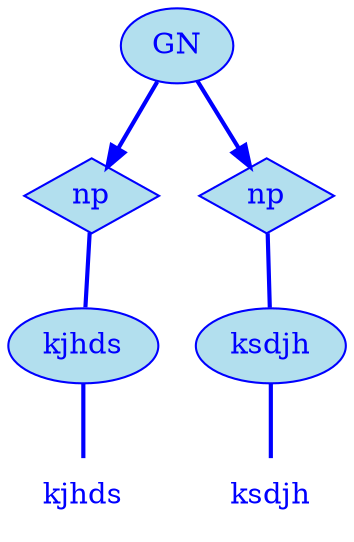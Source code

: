 digraph g {
	graph [bb="0,0,162,252"];
	node [label="\N"];
	graph [_draw_="c 5 -white C 5 -white P 4 0 0 0 252 162 252 162 0 ",
		xdotversion="1.2"];
	"mc1s1_t2#token84" [label=kjhds, shape=plaintext, fillcolor=lightblue2, fontcolor=blue, pos="36,18", width="0.75", height="0.50", _ldraw_="F 14.000000 11 -Times-Roman c 4 -blue T 36 13 0 36 5 -kjhds "];
	"mc1s1_W1#wordmc1s1_t2#token" [label=kjhds, shape=ellipse, fillcolor=lightblue2, fontcolor=blue, pos="36,90", width="1.00", height="0.50", color=blue, style=filled, _draw_="S 6 -filled c 4 -blue C 10 -lightblue2 E 36 90 36 18 ", _ldraw_="F 14.000000 11 -Times-Roman c 4 -blue T 36 85 0 36 5 -kjhds "];
	"mc1s1_P13#pos" [label=np, shape=diamond, fillcolor=lightblue2, fontcolor=blue, pos="45,162", width="0.75", height="0.50", color=blue, style=filled, _draw_="S 6 -filled c 4 -blue C 10 -lightblue2 P 4 45 180 18 162 45 144 72 162 ", _ldraw_="F 14.000000 11 -Times-Roman c 4 -blue T 45 157 0 17 2 -np "];
	"mc1s1_t4#token87" [label=ksdjh, shape=plaintext, fillcolor=lightblue2, fontcolor=blue, pos="126,18", width="0.75", height="0.50", _ldraw_="F 14.000000 11 -Times-Roman c 4 -blue T 126 13 0 36 5 -ksdjh "];
	"mc1s1_W2#wordmc1s1_t4#token" [label=ksdjh, shape=ellipse, fillcolor=lightblue2, fontcolor=blue, pos="126,90", width="1.00", height="0.50", color=blue, style=filled, _draw_="S 6 -filled c 4 -blue C 10 -lightblue2 E 126 90 36 18 ", _ldraw_="F 14.000000 11 -Times-Roman c 4 -blue T 126 85 0 36 5 -ksdjh "];
	"mc1s1_P38#pos" [label=np, shape=diamond, fillcolor=lightblue2, fontcolor=blue, pos="121,162", width="0.75", height="0.50", color=blue, style=filled, _draw_="S 6 -filled c 4 -blue C 10 -lightblue2 P 4 121 180 94 162 121 144 148 162 ", _ldraw_="F 14.000000 11 -Times-Roman c 4 -blue T 121 157 0 17 2 -np "];
	"mc1s1_chk0#chunk" [label=GN, fillcolor=lightblue2, fontcolor=blue, pos="83,234", width="0.75", height="0.50", color=blue, style=filled, arrowhead=doubleoctagon, _draw_="S 6 -filled c 4 -blue C 10 -lightblue2 E 83 234 27 18 ", _ldraw_="F 14.000000 11 -Times-Roman c 4 -blue T 83 229 0 22 2 -GN "];
	"mc1s1_W1#wordmc1s1_t2#token" -> "mc1s1_t2#token84" [arrowhead=none, color=blue, fontcolor=blue, style=bold, minlen=1, pos="36,72 36,61 36,47 36,36", _draw_="S 4 -bold c 4 -blue B 4 36 72 36 61 36 47 36 36 "];
	"mc1s1_P13#pos" -> "mc1s1_W1#wordmc1s1_t2#token" [arrowhead=none, color=blue, fontcolor=blue, style=bold, minlen=1, pos="43,145 41,134 40,119 38,108", _draw_="S 4 -bold c 4 -blue B 4 43 145 41 134 40 119 38 108 "];
	"mc1s1_W2#wordmc1s1_t4#token" -> "mc1s1_t4#token87" [arrowhead=none, color=blue, fontcolor=blue, style=bold, minlen=1, pos="126,72 126,61 126,47 126,36", _draw_="S 4 -bold c 4 -blue B 4 126 72 126 61 126 47 126 36 "];
	"mc1s1_P38#pos" -> "mc1s1_W2#wordmc1s1_t4#token" [arrowhead=none, color=blue, fontcolor=blue, style=bold, minlen=1, pos="122,145 123,134 124,119 125,108", _draw_="S 4 -bold c 4 -blue B 4 122 145 123 134 124 119 125 108 "];
	"mc1s1_chk0#chunk" -> "mc1s1_P13#pos" [color=blue, fontcolor=blue, style=bold, minlen=1, pos="e,52,176 74,217 69,208 62,195 57,185", shape=normal, _draw_="S 4 -bold c 4 -blue B 4 74 217 69 208 62 195 57 185 ", _hdraw_="S 5 -solid S 15 -setlinewidth(1) c 4 -blue C 4 -blue P 3 60 183 52 176 54 186 "];
	"mc1s1_chk0#chunk" -> "mc1s1_P38#pos" [color=blue, fontcolor=blue, style=bold, minlen=1, pos="e,114,176 92,217 97,208 104,195 109,185", shape=normal, _draw_="S 4 -bold c 4 -blue B 4 92 217 97 208 104 195 109 185 ", _hdraw_="S 5 -solid S 15 -setlinewidth(1) c 4 -blue C 4 -blue P 3 112 186 114 176 106 183 "];
}
